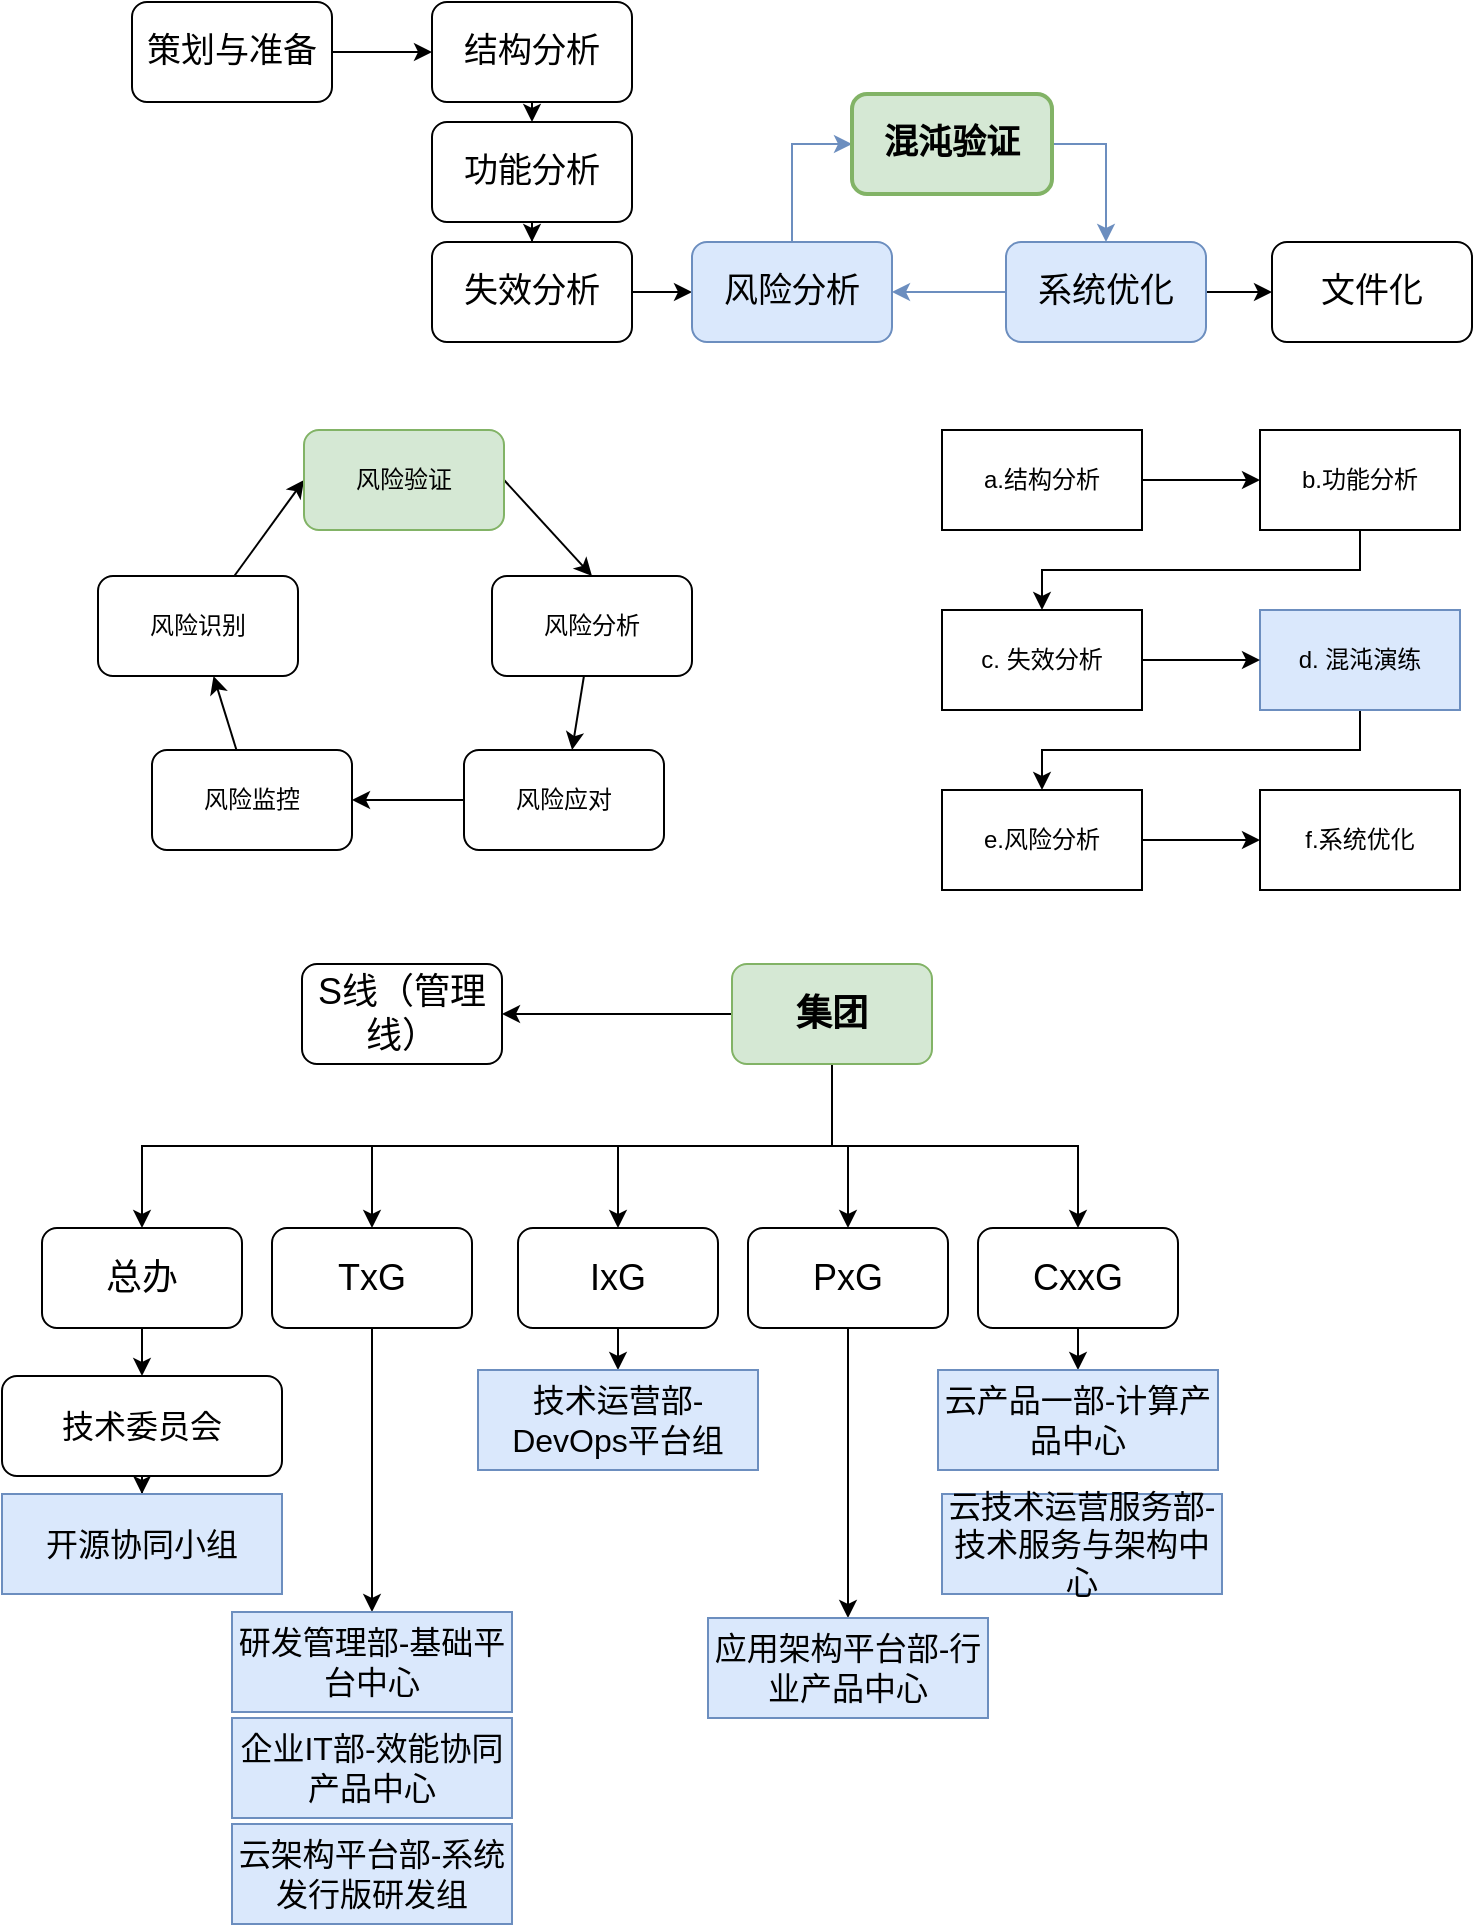 <mxfile version="28.0.3">
  <diagram name="第 1 页" id="8wDVgAXU6z7WjVrtI1Sq">
    <mxGraphModel dx="1962" dy="1005" grid="0" gridSize="10" guides="1" tooltips="1" connect="1" arrows="1" fold="1" page="0" pageScale="1" pageWidth="827" pageHeight="1169" math="0" shadow="0">
      <root>
        <mxCell id="0" />
        <mxCell id="1" parent="0" />
        <mxCell id="yn4zc5ALm0ZvNh6wRbLg-3" value="" style="edgeStyle=orthogonalEdgeStyle;rounded=0;orthogonalLoop=1;jettySize=auto;html=1;entryX=0;entryY=0.5;entryDx=0;entryDy=0;fontSize=17;" parent="1" source="yn4zc5ALm0ZvNh6wRbLg-1" target="yn4zc5ALm0ZvNh6wRbLg-2" edge="1">
          <mxGeometry relative="1" as="geometry" />
        </mxCell>
        <mxCell id="yn4zc5ALm0ZvNh6wRbLg-1" value="策划与准备" style="rounded=1;whiteSpace=wrap;html=1;fontSize=17;" parent="1" vertex="1">
          <mxGeometry x="62" y="207" width="100" height="50" as="geometry" />
        </mxCell>
        <mxCell id="yn4zc5ALm0ZvNh6wRbLg-19" style="edgeStyle=orthogonalEdgeStyle;rounded=0;orthogonalLoop=1;jettySize=auto;html=1;exitX=0.5;exitY=1;exitDx=0;exitDy=0;entryX=0.5;entryY=0;entryDx=0;entryDy=0;fontSize=17;" parent="1" source="yn4zc5ALm0ZvNh6wRbLg-2" target="yn4zc5ALm0ZvNh6wRbLg-4" edge="1">
          <mxGeometry relative="1" as="geometry" />
        </mxCell>
        <mxCell id="yn4zc5ALm0ZvNh6wRbLg-2" value="结构分析" style="rounded=1;whiteSpace=wrap;html=1;fontSize=17;" parent="1" vertex="1">
          <mxGeometry x="212" y="207" width="100" height="50" as="geometry" />
        </mxCell>
        <mxCell id="yn4zc5ALm0ZvNh6wRbLg-20" style="edgeStyle=orthogonalEdgeStyle;rounded=0;orthogonalLoop=1;jettySize=auto;html=1;exitX=0.5;exitY=1;exitDx=0;exitDy=0;fontSize=17;" parent="1" source="yn4zc5ALm0ZvNh6wRbLg-4" target="yn4zc5ALm0ZvNh6wRbLg-6" edge="1">
          <mxGeometry relative="1" as="geometry" />
        </mxCell>
        <mxCell id="yn4zc5ALm0ZvNh6wRbLg-4" value="功能分析" style="rounded=1;whiteSpace=wrap;html=1;fontSize=17;" parent="1" vertex="1">
          <mxGeometry x="212" y="267" width="100" height="50" as="geometry" />
        </mxCell>
        <mxCell id="yn4zc5ALm0ZvNh6wRbLg-9" value="" style="edgeStyle=orthogonalEdgeStyle;rounded=0;orthogonalLoop=1;jettySize=auto;html=1;fontSize=17;" parent="1" source="yn4zc5ALm0ZvNh6wRbLg-6" target="yn4zc5ALm0ZvNh6wRbLg-8" edge="1">
          <mxGeometry relative="1" as="geometry" />
        </mxCell>
        <mxCell id="yn4zc5ALm0ZvNh6wRbLg-6" value="失效分析" style="rounded=1;whiteSpace=wrap;html=1;fontSize=17;" parent="1" vertex="1">
          <mxGeometry x="212" y="327" width="100" height="50" as="geometry" />
        </mxCell>
        <mxCell id="yn4zc5ALm0ZvNh6wRbLg-15" value="" style="edgeStyle=orthogonalEdgeStyle;rounded=0;orthogonalLoop=1;jettySize=auto;html=1;entryX=0;entryY=0.5;entryDx=0;entryDy=0;fillColor=#dae8fc;strokeColor=#6c8ebf;fontSize=17;" parent="1" source="yn4zc5ALm0ZvNh6wRbLg-8" target="yn4zc5ALm0ZvNh6wRbLg-14" edge="1">
          <mxGeometry relative="1" as="geometry" />
        </mxCell>
        <mxCell id="yn4zc5ALm0ZvNh6wRbLg-8" value="风险分析" style="rounded=1;whiteSpace=wrap;html=1;fillColor=#dae8fc;strokeColor=#6c8ebf;fontSize=17;" parent="1" vertex="1">
          <mxGeometry x="342" y="327" width="100" height="50" as="geometry" />
        </mxCell>
        <mxCell id="yn4zc5ALm0ZvNh6wRbLg-13" value="" style="edgeStyle=orthogonalEdgeStyle;rounded=0;orthogonalLoop=1;jettySize=auto;html=1;exitX=1;exitY=0.5;exitDx=0;exitDy=0;entryX=0;entryY=0.5;entryDx=0;entryDy=0;fontSize=17;" parent="1" source="yn4zc5ALm0ZvNh6wRbLg-10" target="yn4zc5ALm0ZvNh6wRbLg-12" edge="1">
          <mxGeometry relative="1" as="geometry" />
        </mxCell>
        <mxCell id="yn4zc5ALm0ZvNh6wRbLg-17" value="" style="edgeStyle=orthogonalEdgeStyle;rounded=0;orthogonalLoop=1;jettySize=auto;html=1;fillColor=#dae8fc;strokeColor=#6c8ebf;fontSize=17;" parent="1" source="yn4zc5ALm0ZvNh6wRbLg-10" target="yn4zc5ALm0ZvNh6wRbLg-8" edge="1">
          <mxGeometry relative="1" as="geometry" />
        </mxCell>
        <mxCell id="yn4zc5ALm0ZvNh6wRbLg-10" value="系统优化" style="rounded=1;whiteSpace=wrap;html=1;fillColor=#dae8fc;strokeColor=#6c8ebf;fontSize=17;" parent="1" vertex="1">
          <mxGeometry x="499" y="327" width="100" height="50" as="geometry" />
        </mxCell>
        <mxCell id="yn4zc5ALm0ZvNh6wRbLg-12" value="文件化" style="rounded=1;whiteSpace=wrap;html=1;fontSize=17;" parent="1" vertex="1">
          <mxGeometry x="632" y="327" width="100" height="50" as="geometry" />
        </mxCell>
        <mxCell id="yn4zc5ALm0ZvNh6wRbLg-16" style="edgeStyle=orthogonalEdgeStyle;rounded=0;orthogonalLoop=1;jettySize=auto;html=1;exitX=1;exitY=0.5;exitDx=0;exitDy=0;entryX=0.5;entryY=0;entryDx=0;entryDy=0;fillColor=#dae8fc;strokeColor=#6c8ebf;fontSize=17;" parent="1" source="yn4zc5ALm0ZvNh6wRbLg-14" target="yn4zc5ALm0ZvNh6wRbLg-10" edge="1">
          <mxGeometry relative="1" as="geometry" />
        </mxCell>
        <mxCell id="yn4zc5ALm0ZvNh6wRbLg-14" value="混沌验证" style="rounded=1;whiteSpace=wrap;html=1;fillColor=#d5e8d4;strokeColor=#82b366;fontStyle=1;strokeWidth=2;fontSize=17;" parent="1" vertex="1">
          <mxGeometry x="422" y="253" width="100" height="50" as="geometry" />
        </mxCell>
        <mxCell id="yn4zc5ALm0ZvNh6wRbLg-24" value="" style="rounded=0;orthogonalLoop=1;jettySize=auto;html=1;entryX=0;entryY=0.5;entryDx=0;entryDy=0;" parent="1" source="yn4zc5ALm0ZvNh6wRbLg-22" target="yn4zc5ALm0ZvNh6wRbLg-32" edge="1">
          <mxGeometry relative="1" as="geometry" />
        </mxCell>
        <mxCell id="yn4zc5ALm0ZvNh6wRbLg-22" value="风险识别" style="rounded=1;whiteSpace=wrap;html=1;" parent="1" vertex="1">
          <mxGeometry x="45" y="494" width="100" height="50" as="geometry" />
        </mxCell>
        <mxCell id="yn4zc5ALm0ZvNh6wRbLg-26" value="" style="rounded=0;orthogonalLoop=1;jettySize=auto;html=1;" parent="1" source="yn4zc5ALm0ZvNh6wRbLg-23" target="yn4zc5ALm0ZvNh6wRbLg-25" edge="1">
          <mxGeometry relative="1" as="geometry" />
        </mxCell>
        <mxCell id="yn4zc5ALm0ZvNh6wRbLg-23" value="风险分析" style="rounded=1;whiteSpace=wrap;html=1;" parent="1" vertex="1">
          <mxGeometry x="242" y="494" width="100" height="50" as="geometry" />
        </mxCell>
        <mxCell id="yn4zc5ALm0ZvNh6wRbLg-30" value="" style="rounded=0;orthogonalLoop=1;jettySize=auto;html=1;" parent="1" source="yn4zc5ALm0ZvNh6wRbLg-25" target="yn4zc5ALm0ZvNh6wRbLg-29" edge="1">
          <mxGeometry relative="1" as="geometry" />
        </mxCell>
        <mxCell id="yn4zc5ALm0ZvNh6wRbLg-25" value="风险应对" style="rounded=1;whiteSpace=wrap;html=1;" parent="1" vertex="1">
          <mxGeometry x="228" y="581" width="100" height="50" as="geometry" />
        </mxCell>
        <mxCell id="yn4zc5ALm0ZvNh6wRbLg-31" value="" style="rounded=0;orthogonalLoop=1;jettySize=auto;html=1;" parent="1" source="yn4zc5ALm0ZvNh6wRbLg-29" target="yn4zc5ALm0ZvNh6wRbLg-22" edge="1">
          <mxGeometry relative="1" as="geometry" />
        </mxCell>
        <mxCell id="yn4zc5ALm0ZvNh6wRbLg-29" value="风险监控" style="rounded=1;whiteSpace=wrap;html=1;" parent="1" vertex="1">
          <mxGeometry x="72" y="581" width="100" height="50" as="geometry" />
        </mxCell>
        <mxCell id="yn4zc5ALm0ZvNh6wRbLg-33" style="rounded=0;orthogonalLoop=1;jettySize=auto;html=1;exitX=1;exitY=0.5;exitDx=0;exitDy=0;entryX=0.5;entryY=0;entryDx=0;entryDy=0;" parent="1" source="yn4zc5ALm0ZvNh6wRbLg-32" target="yn4zc5ALm0ZvNh6wRbLg-23" edge="1">
          <mxGeometry relative="1" as="geometry" />
        </mxCell>
        <mxCell id="yn4zc5ALm0ZvNh6wRbLg-32" value="风险验证" style="rounded=1;whiteSpace=wrap;html=1;fillColor=#d5e8d4;strokeColor=#82b366;" parent="1" vertex="1">
          <mxGeometry x="148" y="421" width="100" height="50" as="geometry" />
        </mxCell>
        <mxCell id="yn4zc5ALm0ZvNh6wRbLg-37" value="" style="edgeStyle=orthogonalEdgeStyle;rounded=0;orthogonalLoop=1;jettySize=auto;html=1;fontSize=18;" parent="1" source="yn4zc5ALm0ZvNh6wRbLg-35" target="yn4zc5ALm0ZvNh6wRbLg-36" edge="1">
          <mxGeometry relative="1" as="geometry" />
        </mxCell>
        <mxCell id="yn4zc5ALm0ZvNh6wRbLg-46" style="edgeStyle=orthogonalEdgeStyle;rounded=0;orthogonalLoop=1;jettySize=auto;html=1;exitX=0.5;exitY=1;exitDx=0;exitDy=0;entryX=0.5;entryY=0;entryDx=0;entryDy=0;fontSize=18;" parent="1" source="yn4zc5ALm0ZvNh6wRbLg-35" target="yn4zc5ALm0ZvNh6wRbLg-44" edge="1">
          <mxGeometry relative="1" as="geometry" />
        </mxCell>
        <mxCell id="yn4zc5ALm0ZvNh6wRbLg-47" style="edgeStyle=orthogonalEdgeStyle;rounded=0;orthogonalLoop=1;jettySize=auto;html=1;exitX=0.5;exitY=1;exitDx=0;exitDy=0;entryX=0.5;entryY=0;entryDx=0;entryDy=0;fontSize=18;" parent="1" source="yn4zc5ALm0ZvNh6wRbLg-35" target="yn4zc5ALm0ZvNh6wRbLg-41" edge="1">
          <mxGeometry relative="1" as="geometry" />
        </mxCell>
        <mxCell id="yn4zc5ALm0ZvNh6wRbLg-48" style="edgeStyle=orthogonalEdgeStyle;rounded=0;orthogonalLoop=1;jettySize=auto;html=1;exitX=0.5;exitY=1;exitDx=0;exitDy=0;entryX=0.5;entryY=0;entryDx=0;entryDy=0;fontSize=18;" parent="1" source="yn4zc5ALm0ZvNh6wRbLg-35" target="yn4zc5ALm0ZvNh6wRbLg-42" edge="1">
          <mxGeometry relative="1" as="geometry" />
        </mxCell>
        <mxCell id="yn4zc5ALm0ZvNh6wRbLg-49" style="edgeStyle=orthogonalEdgeStyle;rounded=0;orthogonalLoop=1;jettySize=auto;html=1;exitX=0.5;exitY=1;exitDx=0;exitDy=0;entryX=0.5;entryY=0;entryDx=0;entryDy=0;fontSize=18;" parent="1" source="yn4zc5ALm0ZvNh6wRbLg-35" target="yn4zc5ALm0ZvNh6wRbLg-43" edge="1">
          <mxGeometry relative="1" as="geometry" />
        </mxCell>
        <mxCell id="yn4zc5ALm0ZvNh6wRbLg-60" style="edgeStyle=orthogonalEdgeStyle;rounded=0;orthogonalLoop=1;jettySize=auto;html=1;exitX=0.25;exitY=1;exitDx=0;exitDy=0;entryX=0.5;entryY=0;entryDx=0;entryDy=0;fontSize=18;" parent="1" source="yn4zc5ALm0ZvNh6wRbLg-35" target="yn4zc5ALm0ZvNh6wRbLg-58" edge="1">
          <mxGeometry relative="1" as="geometry">
            <Array as="points">
              <mxPoint x="412" y="738" />
              <mxPoint x="412" y="779" />
              <mxPoint x="67" y="779" />
            </Array>
          </mxGeometry>
        </mxCell>
        <mxCell id="yn4zc5ALm0ZvNh6wRbLg-35" value="集团" style="rounded=1;whiteSpace=wrap;html=1;fillColor=#d5e8d4;strokeColor=#82b366;fontStyle=1;fontSize=18;" parent="1" vertex="1">
          <mxGeometry x="362" y="688" width="100" height="50" as="geometry" />
        </mxCell>
        <mxCell id="yn4zc5ALm0ZvNh6wRbLg-36" value="S线（管理线）" style="rounded=1;whiteSpace=wrap;html=1;fontSize=18;" parent="1" vertex="1">
          <mxGeometry x="147" y="688" width="100" height="50" as="geometry" />
        </mxCell>
        <mxCell id="yn4zc5ALm0ZvNh6wRbLg-67" value="" style="edgeStyle=orthogonalEdgeStyle;rounded=0;orthogonalLoop=1;jettySize=auto;html=1;" parent="1" source="yn4zc5ALm0ZvNh6wRbLg-41" target="yn4zc5ALm0ZvNh6wRbLg-66" edge="1">
          <mxGeometry relative="1" as="geometry" />
        </mxCell>
        <mxCell id="yn4zc5ALm0ZvNh6wRbLg-41" value="IxG" style="rounded=1;whiteSpace=wrap;html=1;fontSize=18;" parent="1" vertex="1">
          <mxGeometry x="255" y="820" width="100" height="50" as="geometry" />
        </mxCell>
        <mxCell id="yn4zc5ALm0ZvNh6wRbLg-69" value="" style="edgeStyle=orthogonalEdgeStyle;rounded=0;orthogonalLoop=1;jettySize=auto;html=1;" parent="1" source="yn4zc5ALm0ZvNh6wRbLg-42" target="yn4zc5ALm0ZvNh6wRbLg-68" edge="1">
          <mxGeometry relative="1" as="geometry" />
        </mxCell>
        <mxCell id="yn4zc5ALm0ZvNh6wRbLg-42" value="PxG" style="rounded=1;whiteSpace=wrap;html=1;fontSize=18;" parent="1" vertex="1">
          <mxGeometry x="370" y="820" width="100" height="50" as="geometry" />
        </mxCell>
        <mxCell id="yn4zc5ALm0ZvNh6wRbLg-56" value="" style="edgeStyle=orthogonalEdgeStyle;rounded=0;orthogonalLoop=1;jettySize=auto;html=1;" parent="1" source="yn4zc5ALm0ZvNh6wRbLg-43" target="yn4zc5ALm0ZvNh6wRbLg-55" edge="1">
          <mxGeometry relative="1" as="geometry" />
        </mxCell>
        <mxCell id="yn4zc5ALm0ZvNh6wRbLg-43" value="CxxG" style="rounded=1;whiteSpace=wrap;html=1;fontSize=18;" parent="1" vertex="1">
          <mxGeometry x="485" y="820" width="100" height="50" as="geometry" />
        </mxCell>
        <mxCell id="yn4zc5ALm0ZvNh6wRbLg-52" value="" style="edgeStyle=orthogonalEdgeStyle;rounded=0;orthogonalLoop=1;jettySize=auto;html=1;" parent="1" source="yn4zc5ALm0ZvNh6wRbLg-44" target="yn4zc5ALm0ZvNh6wRbLg-51" edge="1">
          <mxGeometry relative="1" as="geometry" />
        </mxCell>
        <mxCell id="yn4zc5ALm0ZvNh6wRbLg-44" value="Tx&lt;span style=&quot;background-color: transparent; color: light-dark(rgb(0, 0, 0), rgb(255, 255, 255));&quot;&gt;G&lt;/span&gt;" style="rounded=1;whiteSpace=wrap;html=1;fontSize=18;" parent="1" vertex="1">
          <mxGeometry x="132" y="820" width="100" height="50" as="geometry" />
        </mxCell>
        <mxCell id="yn4zc5ALm0ZvNh6wRbLg-51" value="研发管理部-基础平台中心" style="rounded=0;whiteSpace=wrap;html=1;fillColor=#dae8fc;strokeColor=#6c8ebf;fontSize=16;" parent="1" vertex="1">
          <mxGeometry x="112" y="1012" width="140" height="50" as="geometry" />
        </mxCell>
        <mxCell id="yn4zc5ALm0ZvNh6wRbLg-53" value="企业IT部-效能协同产品中心" style="rounded=0;whiteSpace=wrap;html=1;fillColor=#dae8fc;strokeColor=#6c8ebf;fontSize=16;" parent="1" vertex="1">
          <mxGeometry x="112" y="1065" width="140" height="50" as="geometry" />
        </mxCell>
        <mxCell id="yn4zc5ALm0ZvNh6wRbLg-55" value="云产品一部-计算产品中心" style="rounded=0;whiteSpace=wrap;html=1;fillColor=#dae8fc;strokeColor=#6c8ebf;fontSize=16;" parent="1" vertex="1">
          <mxGeometry x="465" y="891" width="140" height="50" as="geometry" />
        </mxCell>
        <mxCell id="yn4zc5ALm0ZvNh6wRbLg-57" value="云技术运营服务部-技术服务与架构中心" style="rounded=0;whiteSpace=wrap;html=1;fillColor=#dae8fc;strokeColor=#6c8ebf;fontSize=16;" parent="1" vertex="1">
          <mxGeometry x="467" y="953" width="140" height="50" as="geometry" />
        </mxCell>
        <mxCell id="yn4zc5ALm0ZvNh6wRbLg-62" value="" style="edgeStyle=orthogonalEdgeStyle;rounded=0;orthogonalLoop=1;jettySize=auto;html=1;" parent="1" source="yn4zc5ALm0ZvNh6wRbLg-58" target="yn4zc5ALm0ZvNh6wRbLg-61" edge="1">
          <mxGeometry relative="1" as="geometry" />
        </mxCell>
        <mxCell id="yn4zc5ALm0ZvNh6wRbLg-58" value="总办" style="rounded=1;whiteSpace=wrap;html=1;fontSize=18;" parent="1" vertex="1">
          <mxGeometry x="17" y="820" width="100" height="50" as="geometry" />
        </mxCell>
        <mxCell id="yn4zc5ALm0ZvNh6wRbLg-64" value="" style="edgeStyle=orthogonalEdgeStyle;rounded=0;orthogonalLoop=1;jettySize=auto;html=1;" parent="1" source="yn4zc5ALm0ZvNh6wRbLg-61" target="yn4zc5ALm0ZvNh6wRbLg-63" edge="1">
          <mxGeometry relative="1" as="geometry" />
        </mxCell>
        <mxCell id="yn4zc5ALm0ZvNh6wRbLg-61" value="技术委员会" style="rounded=1;whiteSpace=wrap;html=1;fontSize=16;" parent="1" vertex="1">
          <mxGeometry x="-3" y="894" width="140" height="50" as="geometry" />
        </mxCell>
        <mxCell id="yn4zc5ALm0ZvNh6wRbLg-63" value="开源协同小组" style="rounded=0;whiteSpace=wrap;html=1;fillColor=#dae8fc;strokeColor=#6c8ebf;fontSize=16;" parent="1" vertex="1">
          <mxGeometry x="-3" y="953" width="140" height="50" as="geometry" />
        </mxCell>
        <mxCell id="yn4zc5ALm0ZvNh6wRbLg-65" value="云架构平台部-系统发行版研发组" style="rounded=0;whiteSpace=wrap;html=1;fillColor=#dae8fc;strokeColor=#6c8ebf;fontSize=16;" parent="1" vertex="1">
          <mxGeometry x="112" y="1118" width="140" height="50" as="geometry" />
        </mxCell>
        <mxCell id="yn4zc5ALm0ZvNh6wRbLg-66" value="技术运营部-DevO&lt;span style=&quot;background-color: transparent; color: light-dark(rgb(0, 0, 0), rgb(255, 255, 255));&quot;&gt;ps平台组&lt;/span&gt;" style="rounded=0;whiteSpace=wrap;html=1;fillColor=#dae8fc;strokeColor=#6c8ebf;fontSize=16;" parent="1" vertex="1">
          <mxGeometry x="235" y="891" width="140" height="50" as="geometry" />
        </mxCell>
        <mxCell id="yn4zc5ALm0ZvNh6wRbLg-68" value="应用架构平台部-行业产品中心" style="rounded=0;whiteSpace=wrap;html=1;fillColor=#dae8fc;strokeColor=#6c8ebf;fontSize=16;" parent="1" vertex="1">
          <mxGeometry x="350" y="1015" width="140" height="50" as="geometry" />
        </mxCell>
        <mxCell id="yn4zc5ALm0ZvNh6wRbLg-72" value="" style="edgeStyle=orthogonalEdgeStyle;rounded=0;orthogonalLoop=1;jettySize=auto;html=1;" parent="1" source="yn4zc5ALm0ZvNh6wRbLg-70" target="yn4zc5ALm0ZvNh6wRbLg-71" edge="1">
          <mxGeometry relative="1" as="geometry" />
        </mxCell>
        <mxCell id="yn4zc5ALm0ZvNh6wRbLg-70" value="a.结构分析" style="rounded=0;whiteSpace=wrap;html=1;" parent="1" vertex="1">
          <mxGeometry x="467" y="421" width="100" height="50" as="geometry" />
        </mxCell>
        <mxCell id="yn4zc5ALm0ZvNh6wRbLg-74" value="" style="edgeStyle=orthogonalEdgeStyle;rounded=0;orthogonalLoop=1;jettySize=auto;html=1;entryX=0.5;entryY=0;entryDx=0;entryDy=0;exitX=0.5;exitY=1;exitDx=0;exitDy=0;" parent="1" source="yn4zc5ALm0ZvNh6wRbLg-71" target="yn4zc5ALm0ZvNh6wRbLg-75" edge="1">
          <mxGeometry relative="1" as="geometry" />
        </mxCell>
        <mxCell id="yn4zc5ALm0ZvNh6wRbLg-71" value="b.功能分析" style="rounded=0;whiteSpace=wrap;html=1;" parent="1" vertex="1">
          <mxGeometry x="626" y="421" width="100" height="50" as="geometry" />
        </mxCell>
        <mxCell id="yn4zc5ALm0ZvNh6wRbLg-82" style="edgeStyle=orthogonalEdgeStyle;rounded=0;orthogonalLoop=1;jettySize=auto;html=1;exitX=0.5;exitY=1;exitDx=0;exitDy=0;entryX=0.5;entryY=0;entryDx=0;entryDy=0;" parent="1" source="yn4zc5ALm0ZvNh6wRbLg-73" target="yn4zc5ALm0ZvNh6wRbLg-77" edge="1">
          <mxGeometry relative="1" as="geometry" />
        </mxCell>
        <mxCell id="yn4zc5ALm0ZvNh6wRbLg-73" value="d. 混沌演练" style="rounded=0;whiteSpace=wrap;html=1;fillColor=#dae8fc;strokeColor=#6c8ebf;" parent="1" vertex="1">
          <mxGeometry x="626" y="511" width="100" height="50" as="geometry" />
        </mxCell>
        <mxCell id="yn4zc5ALm0ZvNh6wRbLg-81" style="edgeStyle=orthogonalEdgeStyle;rounded=0;orthogonalLoop=1;jettySize=auto;html=1;exitX=1;exitY=0.5;exitDx=0;exitDy=0;" parent="1" source="yn4zc5ALm0ZvNh6wRbLg-75" target="yn4zc5ALm0ZvNh6wRbLg-73" edge="1">
          <mxGeometry relative="1" as="geometry" />
        </mxCell>
        <mxCell id="yn4zc5ALm0ZvNh6wRbLg-75" value="c. 失效分析" style="rounded=0;whiteSpace=wrap;html=1;" parent="1" vertex="1">
          <mxGeometry x="467" y="511" width="100" height="50" as="geometry" />
        </mxCell>
        <mxCell id="yn4zc5ALm0ZvNh6wRbLg-83" style="edgeStyle=orthogonalEdgeStyle;rounded=0;orthogonalLoop=1;jettySize=auto;html=1;exitX=1;exitY=0.5;exitDx=0;exitDy=0;" parent="1" source="yn4zc5ALm0ZvNh6wRbLg-77" target="yn4zc5ALm0ZvNh6wRbLg-79" edge="1">
          <mxGeometry relative="1" as="geometry" />
        </mxCell>
        <mxCell id="yn4zc5ALm0ZvNh6wRbLg-77" value="e.风险分析" style="rounded=0;whiteSpace=wrap;html=1;" parent="1" vertex="1">
          <mxGeometry x="467" y="601" width="100" height="50" as="geometry" />
        </mxCell>
        <mxCell id="yn4zc5ALm0ZvNh6wRbLg-79" value="f.系统优化" style="rounded=0;whiteSpace=wrap;html=1;" parent="1" vertex="1">
          <mxGeometry x="626" y="601" width="100" height="50" as="geometry" />
        </mxCell>
      </root>
    </mxGraphModel>
  </diagram>
</mxfile>
